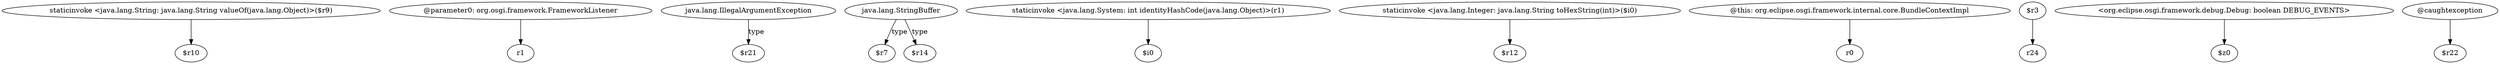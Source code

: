digraph g {
0[label="staticinvoke <java.lang.String: java.lang.String valueOf(java.lang.Object)>($r9)"]
1[label="$r10"]
0->1[label=""]
2[label="@parameter0: org.osgi.framework.FrameworkListener"]
3[label="r1"]
2->3[label=""]
4[label="java.lang.IllegalArgumentException"]
5[label="$r21"]
4->5[label="type"]
6[label="java.lang.StringBuffer"]
7[label="$r7"]
6->7[label="type"]
8[label="staticinvoke <java.lang.System: int identityHashCode(java.lang.Object)>(r1)"]
9[label="$i0"]
8->9[label=""]
10[label="staticinvoke <java.lang.Integer: java.lang.String toHexString(int)>($i0)"]
11[label="$r12"]
10->11[label=""]
12[label="@this: org.eclipse.osgi.framework.internal.core.BundleContextImpl"]
13[label="r0"]
12->13[label=""]
14[label="$r14"]
6->14[label="type"]
15[label="$r3"]
16[label="r24"]
15->16[label=""]
17[label="<org.eclipse.osgi.framework.debug.Debug: boolean DEBUG_EVENTS>"]
18[label="$z0"]
17->18[label=""]
19[label="@caughtexception"]
20[label="$r22"]
19->20[label=""]
}
